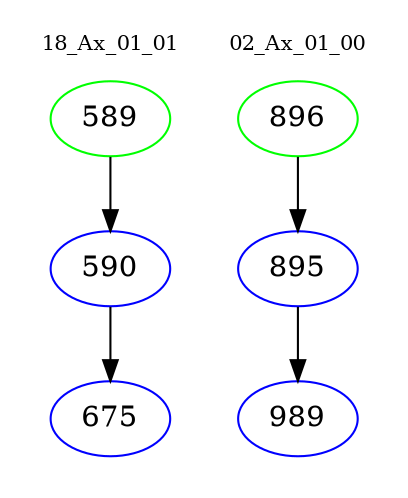 digraph{
subgraph cluster_0 {
color = white
label = "18_Ax_01_01";
fontsize=10;
T0_589 [label="589", color="green"]
T0_589 -> T0_590 [color="black"]
T0_590 [label="590", color="blue"]
T0_590 -> T0_675 [color="black"]
T0_675 [label="675", color="blue"]
}
subgraph cluster_1 {
color = white
label = "02_Ax_01_00";
fontsize=10;
T1_896 [label="896", color="green"]
T1_896 -> T1_895 [color="black"]
T1_895 [label="895", color="blue"]
T1_895 -> T1_989 [color="black"]
T1_989 [label="989", color="blue"]
}
}

